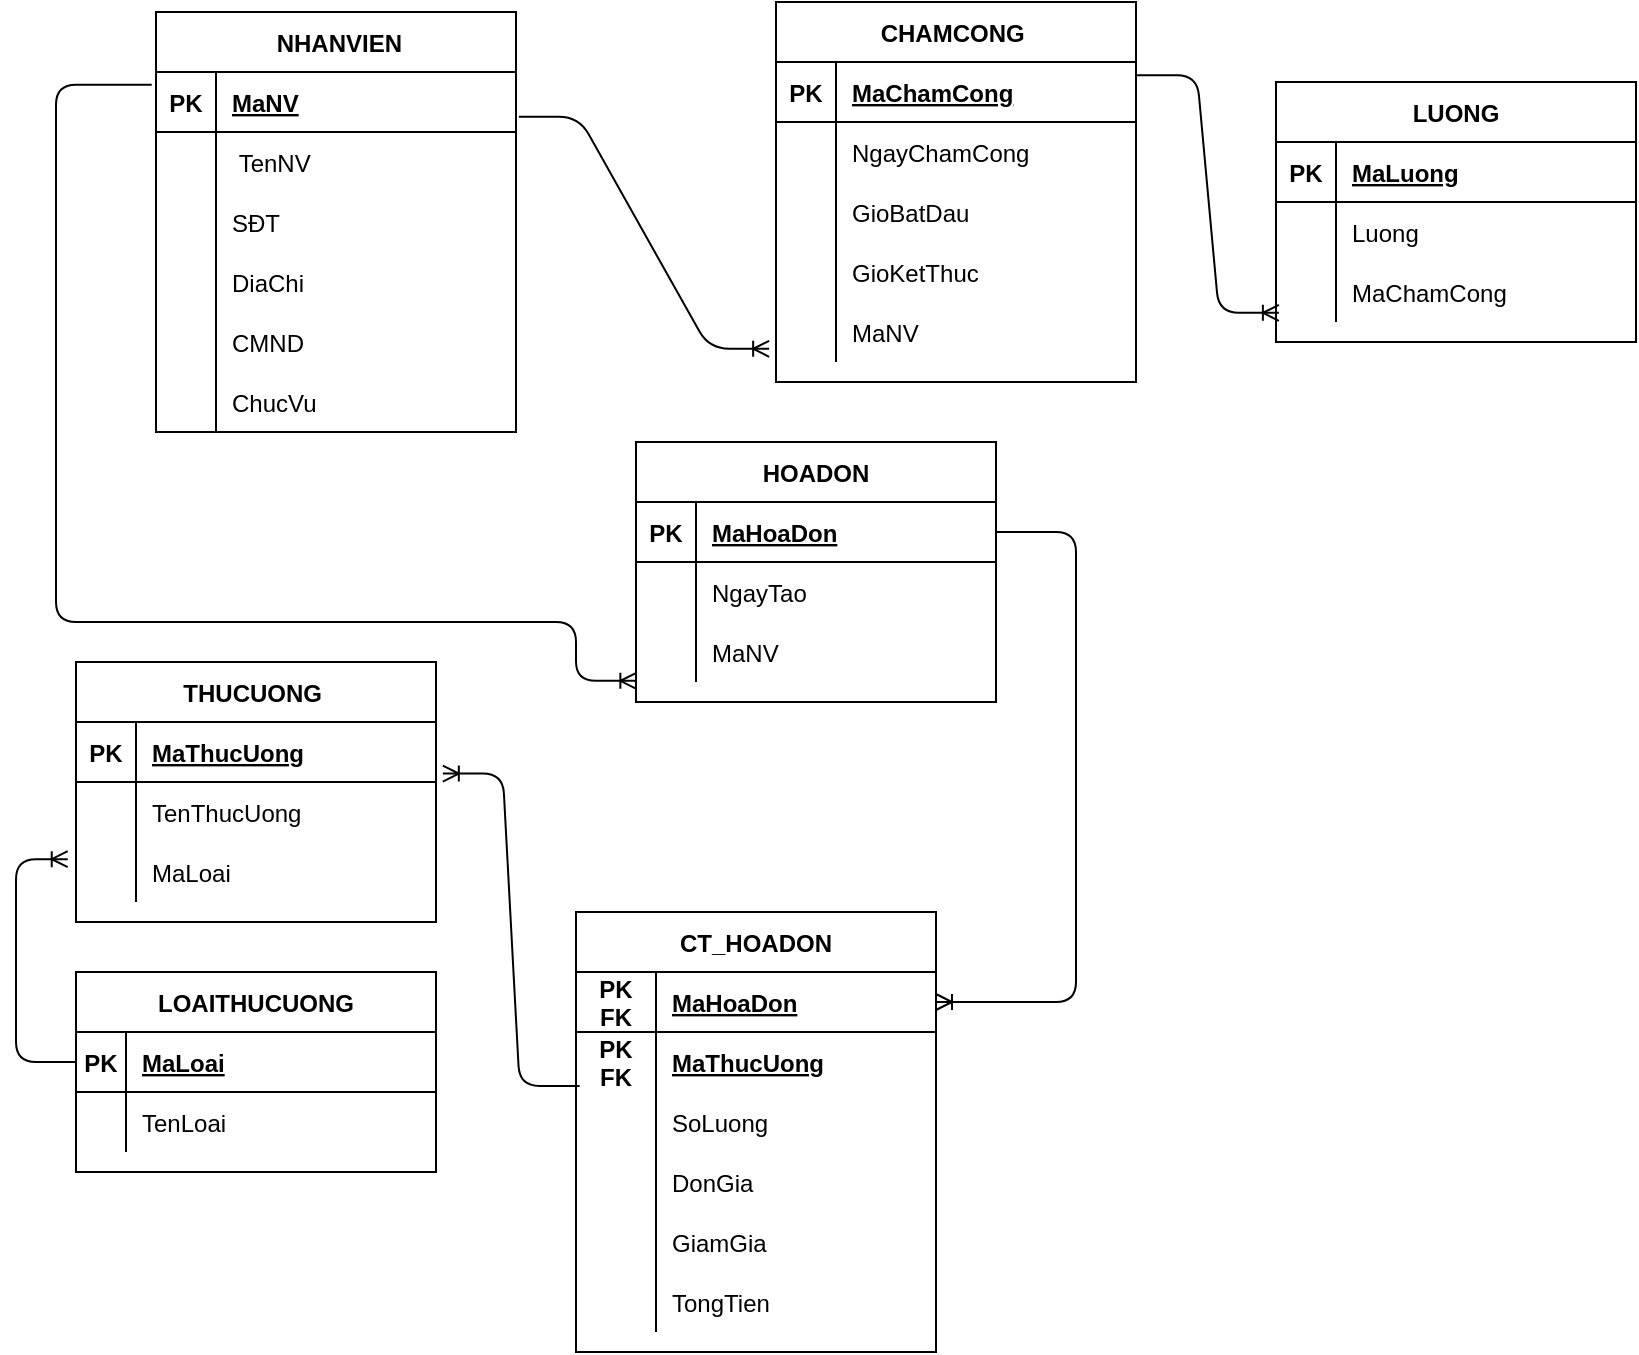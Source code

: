 <mxfile version="13.10.4" type="github">
  <diagram id="uDpSl2iS2dn2dlAz82yV" name="Page-1">
    <mxGraphModel dx="1037" dy="620" grid="1" gridSize="10" guides="1" tooltips="1" connect="1" arrows="1" fold="1" page="1" pageScale="1" pageWidth="3300" pageHeight="4681" math="0" shadow="0">
      <root>
        <mxCell id="0" />
        <mxCell id="1" parent="0" />
        <mxCell id="aDUZSYhH7ddSNmE2YDn7-1" value=" NHANVIEN" style="shape=table;startSize=30;container=1;collapsible=1;childLayout=tableLayout;fixedRows=1;rowLines=0;fontStyle=1;align=center;resizeLast=1;" parent="1" vertex="1">
          <mxGeometry x="90" y="65" width="180" height="210" as="geometry" />
        </mxCell>
        <mxCell id="aDUZSYhH7ddSNmE2YDn7-2" value="" style="shape=partialRectangle;collapsible=0;dropTarget=0;pointerEvents=0;fillColor=none;top=0;left=0;bottom=1;right=0;points=[[0,0.5],[1,0.5]];portConstraint=eastwest;" parent="aDUZSYhH7ddSNmE2YDn7-1" vertex="1">
          <mxGeometry y="30" width="180" height="30" as="geometry" />
        </mxCell>
        <mxCell id="aDUZSYhH7ddSNmE2YDn7-3" value="PK" style="shape=partialRectangle;connectable=0;fillColor=none;top=0;left=0;bottom=0;right=0;fontStyle=1;overflow=hidden;" parent="aDUZSYhH7ddSNmE2YDn7-2" vertex="1">
          <mxGeometry width="30" height="30" as="geometry" />
        </mxCell>
        <mxCell id="aDUZSYhH7ddSNmE2YDn7-4" value="MaNV" style="shape=partialRectangle;connectable=0;fillColor=none;top=0;left=0;bottom=0;right=0;align=left;spacingLeft=6;fontStyle=5;overflow=hidden;" parent="aDUZSYhH7ddSNmE2YDn7-2" vertex="1">
          <mxGeometry x="30" width="150" height="30" as="geometry" />
        </mxCell>
        <mxCell id="aDUZSYhH7ddSNmE2YDn7-5" value="" style="shape=partialRectangle;collapsible=0;dropTarget=0;pointerEvents=0;fillColor=none;top=0;left=0;bottom=0;right=0;points=[[0,0.5],[1,0.5]];portConstraint=eastwest;" parent="aDUZSYhH7ddSNmE2YDn7-1" vertex="1">
          <mxGeometry y="60" width="180" height="30" as="geometry" />
        </mxCell>
        <mxCell id="aDUZSYhH7ddSNmE2YDn7-6" value="" style="shape=partialRectangle;connectable=0;fillColor=none;top=0;left=0;bottom=0;right=0;editable=1;overflow=hidden;" parent="aDUZSYhH7ddSNmE2YDn7-5" vertex="1">
          <mxGeometry width="30" height="30" as="geometry" />
        </mxCell>
        <mxCell id="aDUZSYhH7ddSNmE2YDn7-7" value=" TenNV" style="shape=partialRectangle;connectable=0;fillColor=none;top=0;left=0;bottom=0;right=0;align=left;spacingLeft=6;overflow=hidden;" parent="aDUZSYhH7ddSNmE2YDn7-5" vertex="1">
          <mxGeometry x="30" width="150" height="30" as="geometry" />
        </mxCell>
        <mxCell id="aDUZSYhH7ddSNmE2YDn7-8" value="" style="shape=partialRectangle;collapsible=0;dropTarget=0;pointerEvents=0;fillColor=none;top=0;left=0;bottom=0;right=0;points=[[0,0.5],[1,0.5]];portConstraint=eastwest;" parent="aDUZSYhH7ddSNmE2YDn7-1" vertex="1">
          <mxGeometry y="90" width="180" height="30" as="geometry" />
        </mxCell>
        <mxCell id="aDUZSYhH7ddSNmE2YDn7-9" value="" style="shape=partialRectangle;connectable=0;fillColor=none;top=0;left=0;bottom=0;right=0;editable=1;overflow=hidden;" parent="aDUZSYhH7ddSNmE2YDn7-8" vertex="1">
          <mxGeometry width="30" height="30" as="geometry" />
        </mxCell>
        <mxCell id="aDUZSYhH7ddSNmE2YDn7-10" value="SĐT" style="shape=partialRectangle;connectable=0;fillColor=none;top=0;left=0;bottom=0;right=0;align=left;spacingLeft=6;overflow=hidden;" parent="aDUZSYhH7ddSNmE2YDn7-8" vertex="1">
          <mxGeometry x="30" width="150" height="30" as="geometry" />
        </mxCell>
        <mxCell id="aDUZSYhH7ddSNmE2YDn7-11" value="" style="shape=partialRectangle;collapsible=0;dropTarget=0;pointerEvents=0;fillColor=none;top=0;left=0;bottom=0;right=0;points=[[0,0.5],[1,0.5]];portConstraint=eastwest;" parent="aDUZSYhH7ddSNmE2YDn7-1" vertex="1">
          <mxGeometry y="120" width="180" height="30" as="geometry" />
        </mxCell>
        <mxCell id="aDUZSYhH7ddSNmE2YDn7-12" value="" style="shape=partialRectangle;connectable=0;fillColor=none;top=0;left=0;bottom=0;right=0;editable=1;overflow=hidden;" parent="aDUZSYhH7ddSNmE2YDn7-11" vertex="1">
          <mxGeometry width="30" height="30" as="geometry" />
        </mxCell>
        <mxCell id="aDUZSYhH7ddSNmE2YDn7-13" value="DiaChi" style="shape=partialRectangle;connectable=0;fillColor=none;top=0;left=0;bottom=0;right=0;align=left;spacingLeft=6;overflow=hidden;" parent="aDUZSYhH7ddSNmE2YDn7-11" vertex="1">
          <mxGeometry x="30" width="150" height="30" as="geometry" />
        </mxCell>
        <mxCell id="aDUZSYhH7ddSNmE2YDn7-14" value="" style="shape=partialRectangle;collapsible=0;dropTarget=0;pointerEvents=0;fillColor=none;top=0;left=0;bottom=0;right=0;points=[[0,0.5],[1,0.5]];portConstraint=eastwest;" parent="aDUZSYhH7ddSNmE2YDn7-1" vertex="1">
          <mxGeometry y="150" width="180" height="30" as="geometry" />
        </mxCell>
        <mxCell id="aDUZSYhH7ddSNmE2YDn7-15" value="" style="shape=partialRectangle;connectable=0;fillColor=none;top=0;left=0;bottom=0;right=0;editable=1;overflow=hidden;" parent="aDUZSYhH7ddSNmE2YDn7-14" vertex="1">
          <mxGeometry width="30" height="30" as="geometry" />
        </mxCell>
        <mxCell id="aDUZSYhH7ddSNmE2YDn7-16" value="CMND" style="shape=partialRectangle;connectable=0;fillColor=none;top=0;left=0;bottom=0;right=0;align=left;spacingLeft=6;overflow=hidden;" parent="aDUZSYhH7ddSNmE2YDn7-14" vertex="1">
          <mxGeometry x="30" width="150" height="30" as="geometry" />
        </mxCell>
        <mxCell id="4EVJ6XWkQOHEj6_WDCCG-1" value="" style="shape=partialRectangle;collapsible=0;dropTarget=0;pointerEvents=0;fillColor=none;top=0;left=0;bottom=0;right=0;points=[[0,0.5],[1,0.5]];portConstraint=eastwest;" parent="aDUZSYhH7ddSNmE2YDn7-1" vertex="1">
          <mxGeometry y="180" width="180" height="30" as="geometry" />
        </mxCell>
        <mxCell id="4EVJ6XWkQOHEj6_WDCCG-2" value="" style="shape=partialRectangle;connectable=0;fillColor=none;top=0;left=0;bottom=0;right=0;editable=1;overflow=hidden;" parent="4EVJ6XWkQOHEj6_WDCCG-1" vertex="1">
          <mxGeometry width="30" height="30" as="geometry" />
        </mxCell>
        <mxCell id="4EVJ6XWkQOHEj6_WDCCG-3" value="ChucVu" style="shape=partialRectangle;connectable=0;fillColor=none;top=0;left=0;bottom=0;right=0;align=left;spacingLeft=6;overflow=hidden;" parent="4EVJ6XWkQOHEj6_WDCCG-1" vertex="1">
          <mxGeometry x="30" width="150" height="30" as="geometry" />
        </mxCell>
        <mxCell id="aDUZSYhH7ddSNmE2YDn7-32" value="CHAMCONG " style="shape=table;startSize=30;container=1;collapsible=1;childLayout=tableLayout;fixedRows=1;rowLines=0;fontStyle=1;align=center;resizeLast=1;" parent="1" vertex="1">
          <mxGeometry x="400" y="60" width="180" height="190" as="geometry" />
        </mxCell>
        <mxCell id="aDUZSYhH7ddSNmE2YDn7-33" value="" style="shape=partialRectangle;collapsible=0;dropTarget=0;pointerEvents=0;fillColor=none;top=0;left=0;bottom=1;right=0;points=[[0,0.5],[1,0.5]];portConstraint=eastwest;" parent="aDUZSYhH7ddSNmE2YDn7-32" vertex="1">
          <mxGeometry y="30" width="180" height="30" as="geometry" />
        </mxCell>
        <mxCell id="aDUZSYhH7ddSNmE2YDn7-34" value="PK" style="shape=partialRectangle;connectable=0;fillColor=none;top=0;left=0;bottom=0;right=0;fontStyle=1;overflow=hidden;" parent="aDUZSYhH7ddSNmE2YDn7-33" vertex="1">
          <mxGeometry width="30" height="30" as="geometry" />
        </mxCell>
        <mxCell id="aDUZSYhH7ddSNmE2YDn7-35" value="MaChamCong" style="shape=partialRectangle;connectable=0;fillColor=none;top=0;left=0;bottom=0;right=0;align=left;spacingLeft=6;fontStyle=5;overflow=hidden;" parent="aDUZSYhH7ddSNmE2YDn7-33" vertex="1">
          <mxGeometry x="30" width="150" height="30" as="geometry" />
        </mxCell>
        <mxCell id="aDUZSYhH7ddSNmE2YDn7-36" value="" style="shape=partialRectangle;collapsible=0;dropTarget=0;pointerEvents=0;fillColor=none;top=0;left=0;bottom=0;right=0;points=[[0,0.5],[1,0.5]];portConstraint=eastwest;" parent="aDUZSYhH7ddSNmE2YDn7-32" vertex="1">
          <mxGeometry y="60" width="180" height="30" as="geometry" />
        </mxCell>
        <mxCell id="aDUZSYhH7ddSNmE2YDn7-37" value="" style="shape=partialRectangle;connectable=0;fillColor=none;top=0;left=0;bottom=0;right=0;editable=1;overflow=hidden;" parent="aDUZSYhH7ddSNmE2YDn7-36" vertex="1">
          <mxGeometry width="30" height="30" as="geometry" />
        </mxCell>
        <mxCell id="aDUZSYhH7ddSNmE2YDn7-38" value="NgayChamCong" style="shape=partialRectangle;connectable=0;fillColor=none;top=0;left=0;bottom=0;right=0;align=left;spacingLeft=6;overflow=hidden;" parent="aDUZSYhH7ddSNmE2YDn7-36" vertex="1">
          <mxGeometry x="30" width="150" height="30" as="geometry" />
        </mxCell>
        <mxCell id="aDUZSYhH7ddSNmE2YDn7-39" value="" style="shape=partialRectangle;collapsible=0;dropTarget=0;pointerEvents=0;fillColor=none;top=0;left=0;bottom=0;right=0;points=[[0,0.5],[1,0.5]];portConstraint=eastwest;" parent="aDUZSYhH7ddSNmE2YDn7-32" vertex="1">
          <mxGeometry y="90" width="180" height="30" as="geometry" />
        </mxCell>
        <mxCell id="aDUZSYhH7ddSNmE2YDn7-40" value="" style="shape=partialRectangle;connectable=0;fillColor=none;top=0;left=0;bottom=0;right=0;editable=1;overflow=hidden;" parent="aDUZSYhH7ddSNmE2YDn7-39" vertex="1">
          <mxGeometry width="30" height="30" as="geometry" />
        </mxCell>
        <mxCell id="aDUZSYhH7ddSNmE2YDn7-41" value="GioBatDau" style="shape=partialRectangle;connectable=0;fillColor=none;top=0;left=0;bottom=0;right=0;align=left;spacingLeft=6;overflow=hidden;" parent="aDUZSYhH7ddSNmE2YDn7-39" vertex="1">
          <mxGeometry x="30" width="150" height="30" as="geometry" />
        </mxCell>
        <mxCell id="aDUZSYhH7ddSNmE2YDn7-42" value="" style="shape=partialRectangle;collapsible=0;dropTarget=0;pointerEvents=0;fillColor=none;top=0;left=0;bottom=0;right=0;points=[[0,0.5],[1,0.5]];portConstraint=eastwest;" parent="aDUZSYhH7ddSNmE2YDn7-32" vertex="1">
          <mxGeometry y="120" width="180" height="30" as="geometry" />
        </mxCell>
        <mxCell id="aDUZSYhH7ddSNmE2YDn7-43" value="" style="shape=partialRectangle;connectable=0;fillColor=none;top=0;left=0;bottom=0;right=0;editable=1;overflow=hidden;" parent="aDUZSYhH7ddSNmE2YDn7-42" vertex="1">
          <mxGeometry width="30" height="30" as="geometry" />
        </mxCell>
        <mxCell id="aDUZSYhH7ddSNmE2YDn7-44" value="GioKetThuc" style="shape=partialRectangle;connectable=0;fillColor=none;top=0;left=0;bottom=0;right=0;align=left;spacingLeft=6;overflow=hidden;" parent="aDUZSYhH7ddSNmE2YDn7-42" vertex="1">
          <mxGeometry x="30" width="150" height="30" as="geometry" />
        </mxCell>
        <mxCell id="aDUZSYhH7ddSNmE2YDn7-58" value="" style="shape=partialRectangle;collapsible=0;dropTarget=0;pointerEvents=0;fillColor=none;top=0;left=0;bottom=0;right=0;points=[[0,0.5],[1,0.5]];portConstraint=eastwest;" parent="aDUZSYhH7ddSNmE2YDn7-32" vertex="1">
          <mxGeometry y="150" width="180" height="30" as="geometry" />
        </mxCell>
        <mxCell id="aDUZSYhH7ddSNmE2YDn7-59" value="" style="shape=partialRectangle;connectable=0;fillColor=none;top=0;left=0;bottom=0;right=0;editable=1;overflow=hidden;" parent="aDUZSYhH7ddSNmE2YDn7-58" vertex="1">
          <mxGeometry width="30" height="30" as="geometry" />
        </mxCell>
        <mxCell id="aDUZSYhH7ddSNmE2YDn7-60" value="MaNV" style="shape=partialRectangle;connectable=0;fillColor=none;top=0;left=0;bottom=0;right=0;align=left;spacingLeft=6;overflow=hidden;" parent="aDUZSYhH7ddSNmE2YDn7-58" vertex="1">
          <mxGeometry x="30" width="150" height="30" as="geometry" />
        </mxCell>
        <mxCell id="aDUZSYhH7ddSNmE2YDn7-45" value="LUONG" style="shape=table;startSize=30;container=1;collapsible=1;childLayout=tableLayout;fixedRows=1;rowLines=0;fontStyle=1;align=center;resizeLast=1;" parent="1" vertex="1">
          <mxGeometry x="650" y="100" width="180" height="130" as="geometry" />
        </mxCell>
        <mxCell id="aDUZSYhH7ddSNmE2YDn7-46" value="" style="shape=partialRectangle;collapsible=0;dropTarget=0;pointerEvents=0;fillColor=none;top=0;left=0;bottom=1;right=0;points=[[0,0.5],[1,0.5]];portConstraint=eastwest;" parent="aDUZSYhH7ddSNmE2YDn7-45" vertex="1">
          <mxGeometry y="30" width="180" height="30" as="geometry" />
        </mxCell>
        <mxCell id="aDUZSYhH7ddSNmE2YDn7-47" value="PK" style="shape=partialRectangle;connectable=0;fillColor=none;top=0;left=0;bottom=0;right=0;fontStyle=1;overflow=hidden;" parent="aDUZSYhH7ddSNmE2YDn7-46" vertex="1">
          <mxGeometry width="30" height="30" as="geometry" />
        </mxCell>
        <mxCell id="aDUZSYhH7ddSNmE2YDn7-48" value="MaLuong" style="shape=partialRectangle;connectable=0;fillColor=none;top=0;left=0;bottom=0;right=0;align=left;spacingLeft=6;fontStyle=5;overflow=hidden;" parent="aDUZSYhH7ddSNmE2YDn7-46" vertex="1">
          <mxGeometry x="30" width="150" height="30" as="geometry" />
        </mxCell>
        <mxCell id="aDUZSYhH7ddSNmE2YDn7-49" value="" style="shape=partialRectangle;collapsible=0;dropTarget=0;pointerEvents=0;fillColor=none;top=0;left=0;bottom=0;right=0;points=[[0,0.5],[1,0.5]];portConstraint=eastwest;" parent="aDUZSYhH7ddSNmE2YDn7-45" vertex="1">
          <mxGeometry y="60" width="180" height="30" as="geometry" />
        </mxCell>
        <mxCell id="aDUZSYhH7ddSNmE2YDn7-50" value="" style="shape=partialRectangle;connectable=0;fillColor=none;top=0;left=0;bottom=0;right=0;editable=1;overflow=hidden;" parent="aDUZSYhH7ddSNmE2YDn7-49" vertex="1">
          <mxGeometry width="30" height="30" as="geometry" />
        </mxCell>
        <mxCell id="aDUZSYhH7ddSNmE2YDn7-51" value="Luong" style="shape=partialRectangle;connectable=0;fillColor=none;top=0;left=0;bottom=0;right=0;align=left;spacingLeft=6;overflow=hidden;" parent="aDUZSYhH7ddSNmE2YDn7-49" vertex="1">
          <mxGeometry x="30" width="150" height="30" as="geometry" />
        </mxCell>
        <mxCell id="aDUZSYhH7ddSNmE2YDn7-52" value="" style="shape=partialRectangle;collapsible=0;dropTarget=0;pointerEvents=0;fillColor=none;top=0;left=0;bottom=0;right=0;points=[[0,0.5],[1,0.5]];portConstraint=eastwest;" parent="aDUZSYhH7ddSNmE2YDn7-45" vertex="1">
          <mxGeometry y="90" width="180" height="30" as="geometry" />
        </mxCell>
        <mxCell id="aDUZSYhH7ddSNmE2YDn7-53" value="" style="shape=partialRectangle;connectable=0;fillColor=none;top=0;left=0;bottom=0;right=0;editable=1;overflow=hidden;" parent="aDUZSYhH7ddSNmE2YDn7-52" vertex="1">
          <mxGeometry width="30" height="30" as="geometry" />
        </mxCell>
        <mxCell id="aDUZSYhH7ddSNmE2YDn7-54" value="MaChamCong" style="shape=partialRectangle;connectable=0;fillColor=none;top=0;left=0;bottom=0;right=0;align=left;spacingLeft=6;overflow=hidden;" parent="aDUZSYhH7ddSNmE2YDn7-52" vertex="1">
          <mxGeometry x="30" width="150" height="30" as="geometry" />
        </mxCell>
        <mxCell id="aDUZSYhH7ddSNmE2YDn7-61" value="THUCUONG " style="shape=table;startSize=30;container=1;collapsible=1;childLayout=tableLayout;fixedRows=1;rowLines=0;fontStyle=1;align=center;resizeLast=1;" parent="1" vertex="1">
          <mxGeometry x="50" y="390" width="180" height="130" as="geometry" />
        </mxCell>
        <mxCell id="aDUZSYhH7ddSNmE2YDn7-62" value="" style="shape=partialRectangle;collapsible=0;dropTarget=0;pointerEvents=0;fillColor=none;top=0;left=0;bottom=1;right=0;points=[[0,0.5],[1,0.5]];portConstraint=eastwest;" parent="aDUZSYhH7ddSNmE2YDn7-61" vertex="1">
          <mxGeometry y="30" width="180" height="30" as="geometry" />
        </mxCell>
        <mxCell id="aDUZSYhH7ddSNmE2YDn7-63" value="PK" style="shape=partialRectangle;connectable=0;fillColor=none;top=0;left=0;bottom=0;right=0;fontStyle=1;overflow=hidden;" parent="aDUZSYhH7ddSNmE2YDn7-62" vertex="1">
          <mxGeometry width="30" height="30" as="geometry" />
        </mxCell>
        <mxCell id="aDUZSYhH7ddSNmE2YDn7-64" value="MaThucUong" style="shape=partialRectangle;connectable=0;fillColor=none;top=0;left=0;bottom=0;right=0;align=left;spacingLeft=6;fontStyle=5;overflow=hidden;" parent="aDUZSYhH7ddSNmE2YDn7-62" vertex="1">
          <mxGeometry x="30" width="150" height="30" as="geometry" />
        </mxCell>
        <mxCell id="aDUZSYhH7ddSNmE2YDn7-65" value="" style="shape=partialRectangle;collapsible=0;dropTarget=0;pointerEvents=0;fillColor=none;top=0;left=0;bottom=0;right=0;points=[[0,0.5],[1,0.5]];portConstraint=eastwest;" parent="aDUZSYhH7ddSNmE2YDn7-61" vertex="1">
          <mxGeometry y="60" width="180" height="30" as="geometry" />
        </mxCell>
        <mxCell id="aDUZSYhH7ddSNmE2YDn7-66" value="" style="shape=partialRectangle;connectable=0;fillColor=none;top=0;left=0;bottom=0;right=0;editable=1;overflow=hidden;" parent="aDUZSYhH7ddSNmE2YDn7-65" vertex="1">
          <mxGeometry width="30" height="30" as="geometry" />
        </mxCell>
        <mxCell id="aDUZSYhH7ddSNmE2YDn7-67" value="TenThucUong" style="shape=partialRectangle;connectable=0;fillColor=none;top=0;left=0;bottom=0;right=0;align=left;spacingLeft=6;overflow=hidden;" parent="aDUZSYhH7ddSNmE2YDn7-65" vertex="1">
          <mxGeometry x="30" width="150" height="30" as="geometry" />
        </mxCell>
        <mxCell id="aDUZSYhH7ddSNmE2YDn7-68" value="" style="shape=partialRectangle;collapsible=0;dropTarget=0;pointerEvents=0;fillColor=none;top=0;left=0;bottom=0;right=0;points=[[0,0.5],[1,0.5]];portConstraint=eastwest;" parent="aDUZSYhH7ddSNmE2YDn7-61" vertex="1">
          <mxGeometry y="90" width="180" height="30" as="geometry" />
        </mxCell>
        <mxCell id="aDUZSYhH7ddSNmE2YDn7-69" value="" style="shape=partialRectangle;connectable=0;fillColor=none;top=0;left=0;bottom=0;right=0;editable=1;overflow=hidden;" parent="aDUZSYhH7ddSNmE2YDn7-68" vertex="1">
          <mxGeometry width="30" height="30" as="geometry" />
        </mxCell>
        <mxCell id="aDUZSYhH7ddSNmE2YDn7-70" value="MaLoai" style="shape=partialRectangle;connectable=0;fillColor=none;top=0;left=0;bottom=0;right=0;align=left;spacingLeft=6;overflow=hidden;" parent="aDUZSYhH7ddSNmE2YDn7-68" vertex="1">
          <mxGeometry x="30" width="150" height="30" as="geometry" />
        </mxCell>
        <mxCell id="aDUZSYhH7ddSNmE2YDn7-74" value="CT_HOADON" style="shape=table;startSize=30;container=1;collapsible=1;childLayout=tableLayout;fixedRows=1;rowLines=0;fontStyle=1;align=center;resizeLast=1;" parent="1" vertex="1">
          <mxGeometry x="300" y="515" width="180" height="220" as="geometry" />
        </mxCell>
        <mxCell id="aDUZSYhH7ddSNmE2YDn7-75" value="" style="shape=partialRectangle;collapsible=0;dropTarget=0;pointerEvents=0;fillColor=none;top=0;left=0;bottom=1;right=0;points=[[0,0.5],[1,0.5]];portConstraint=eastwest;" parent="aDUZSYhH7ddSNmE2YDn7-74" vertex="1">
          <mxGeometry y="30" width="180" height="30" as="geometry" />
        </mxCell>
        <mxCell id="aDUZSYhH7ddSNmE2YDn7-76" value="PK&#xa;FK" style="shape=partialRectangle;connectable=0;fillColor=none;top=0;left=0;bottom=0;right=0;fontStyle=1;overflow=hidden;" parent="aDUZSYhH7ddSNmE2YDn7-75" vertex="1">
          <mxGeometry width="40" height="30" as="geometry" />
        </mxCell>
        <mxCell id="aDUZSYhH7ddSNmE2YDn7-77" value="MaHoaDon" style="shape=partialRectangle;connectable=0;fillColor=none;top=0;left=0;bottom=0;right=0;align=left;spacingLeft=6;fontStyle=5;overflow=hidden;" parent="aDUZSYhH7ddSNmE2YDn7-75" vertex="1">
          <mxGeometry x="40" width="140" height="30" as="geometry" />
        </mxCell>
        <mxCell id="aDUZSYhH7ddSNmE2YDn7-78" value="" style="shape=partialRectangle;collapsible=0;dropTarget=0;pointerEvents=0;fillColor=none;top=0;left=0;bottom=0;right=0;points=[[0,0.5],[1,0.5]];portConstraint=eastwest;" parent="aDUZSYhH7ddSNmE2YDn7-74" vertex="1">
          <mxGeometry y="60" width="180" height="30" as="geometry" />
        </mxCell>
        <mxCell id="aDUZSYhH7ddSNmE2YDn7-79" value="PK&#xa;FK" style="shape=partialRectangle;connectable=0;fillColor=none;top=0;left=0;bottom=0;right=0;editable=1;overflow=hidden;fontStyle=1" parent="aDUZSYhH7ddSNmE2YDn7-78" vertex="1">
          <mxGeometry width="40" height="30" as="geometry" />
        </mxCell>
        <mxCell id="aDUZSYhH7ddSNmE2YDn7-80" value="MaThucUong" style="shape=partialRectangle;connectable=0;fillColor=none;top=0;left=0;bottom=0;right=0;align=left;spacingLeft=6;overflow=hidden;fontStyle=5" parent="aDUZSYhH7ddSNmE2YDn7-78" vertex="1">
          <mxGeometry x="40" width="140" height="30" as="geometry" />
        </mxCell>
        <mxCell id="aDUZSYhH7ddSNmE2YDn7-81" value="" style="shape=partialRectangle;collapsible=0;dropTarget=0;pointerEvents=0;fillColor=none;top=0;left=0;bottom=0;right=0;points=[[0,0.5],[1,0.5]];portConstraint=eastwest;" parent="aDUZSYhH7ddSNmE2YDn7-74" vertex="1">
          <mxGeometry y="90" width="180" height="30" as="geometry" />
        </mxCell>
        <mxCell id="aDUZSYhH7ddSNmE2YDn7-82" value="" style="shape=partialRectangle;connectable=0;fillColor=none;top=0;left=0;bottom=0;right=0;editable=1;overflow=hidden;" parent="aDUZSYhH7ddSNmE2YDn7-81" vertex="1">
          <mxGeometry width="40" height="30" as="geometry" />
        </mxCell>
        <mxCell id="aDUZSYhH7ddSNmE2YDn7-83" value="SoLuong" style="shape=partialRectangle;connectable=0;fillColor=none;top=0;left=0;bottom=0;right=0;align=left;spacingLeft=6;overflow=hidden;" parent="aDUZSYhH7ddSNmE2YDn7-81" vertex="1">
          <mxGeometry x="40" width="140" height="30" as="geometry" />
        </mxCell>
        <mxCell id="aDUZSYhH7ddSNmE2YDn7-84" value="" style="shape=partialRectangle;collapsible=0;dropTarget=0;pointerEvents=0;fillColor=none;top=0;left=0;bottom=0;right=0;points=[[0,0.5],[1,0.5]];portConstraint=eastwest;" parent="aDUZSYhH7ddSNmE2YDn7-74" vertex="1">
          <mxGeometry y="120" width="180" height="30" as="geometry" />
        </mxCell>
        <mxCell id="aDUZSYhH7ddSNmE2YDn7-85" value="" style="shape=partialRectangle;connectable=0;fillColor=none;top=0;left=0;bottom=0;right=0;editable=1;overflow=hidden;" parent="aDUZSYhH7ddSNmE2YDn7-84" vertex="1">
          <mxGeometry width="40" height="30" as="geometry" />
        </mxCell>
        <mxCell id="aDUZSYhH7ddSNmE2YDn7-86" value="DonGia" style="shape=partialRectangle;connectable=0;fillColor=none;top=0;left=0;bottom=0;right=0;align=left;spacingLeft=6;overflow=hidden;" parent="aDUZSYhH7ddSNmE2YDn7-84" vertex="1">
          <mxGeometry x="40" width="140" height="30" as="geometry" />
        </mxCell>
        <mxCell id="gX4O2QB0u56JtZfvwjHF-1" value="" style="shape=partialRectangle;collapsible=0;dropTarget=0;pointerEvents=0;fillColor=none;top=0;left=0;bottom=0;right=0;points=[[0,0.5],[1,0.5]];portConstraint=eastwest;" vertex="1" parent="aDUZSYhH7ddSNmE2YDn7-74">
          <mxGeometry y="150" width="180" height="30" as="geometry" />
        </mxCell>
        <mxCell id="gX4O2QB0u56JtZfvwjHF-2" value="" style="shape=partialRectangle;connectable=0;fillColor=none;top=0;left=0;bottom=0;right=0;editable=1;overflow=hidden;" vertex="1" parent="gX4O2QB0u56JtZfvwjHF-1">
          <mxGeometry width="40" height="30" as="geometry" />
        </mxCell>
        <mxCell id="gX4O2QB0u56JtZfvwjHF-3" value="GiamGia" style="shape=partialRectangle;connectable=0;fillColor=none;top=0;left=0;bottom=0;right=0;align=left;spacingLeft=6;overflow=hidden;" vertex="1" parent="gX4O2QB0u56JtZfvwjHF-1">
          <mxGeometry x="40" width="140" height="30" as="geometry" />
        </mxCell>
        <mxCell id="gX4O2QB0u56JtZfvwjHF-4" value="" style="shape=partialRectangle;collapsible=0;dropTarget=0;pointerEvents=0;fillColor=none;top=0;left=0;bottom=0;right=0;points=[[0,0.5],[1,0.5]];portConstraint=eastwest;" vertex="1" parent="aDUZSYhH7ddSNmE2YDn7-74">
          <mxGeometry y="180" width="180" height="30" as="geometry" />
        </mxCell>
        <mxCell id="gX4O2QB0u56JtZfvwjHF-5" value="" style="shape=partialRectangle;connectable=0;fillColor=none;top=0;left=0;bottom=0;right=0;editable=1;overflow=hidden;" vertex="1" parent="gX4O2QB0u56JtZfvwjHF-4">
          <mxGeometry width="40" height="30" as="geometry" />
        </mxCell>
        <mxCell id="gX4O2QB0u56JtZfvwjHF-6" value="TongTien" style="shape=partialRectangle;connectable=0;fillColor=none;top=0;left=0;bottom=0;right=0;align=left;spacingLeft=6;overflow=hidden;" vertex="1" parent="gX4O2QB0u56JtZfvwjHF-4">
          <mxGeometry x="40" width="140" height="30" as="geometry" />
        </mxCell>
        <mxCell id="aDUZSYhH7ddSNmE2YDn7-87" value="HOADON" style="shape=table;startSize=30;container=1;collapsible=1;childLayout=tableLayout;fixedRows=1;rowLines=0;fontStyle=1;align=center;resizeLast=1;" parent="1" vertex="1">
          <mxGeometry x="330" y="280" width="180" height="130" as="geometry" />
        </mxCell>
        <mxCell id="aDUZSYhH7ddSNmE2YDn7-88" value="" style="shape=partialRectangle;collapsible=0;dropTarget=0;pointerEvents=0;fillColor=none;top=0;left=0;bottom=1;right=0;points=[[0,0.5],[1,0.5]];portConstraint=eastwest;" parent="aDUZSYhH7ddSNmE2YDn7-87" vertex="1">
          <mxGeometry y="30" width="180" height="30" as="geometry" />
        </mxCell>
        <mxCell id="aDUZSYhH7ddSNmE2YDn7-89" value="PK" style="shape=partialRectangle;connectable=0;fillColor=none;top=0;left=0;bottom=0;right=0;fontStyle=1;overflow=hidden;" parent="aDUZSYhH7ddSNmE2YDn7-88" vertex="1">
          <mxGeometry width="30" height="30" as="geometry" />
        </mxCell>
        <mxCell id="aDUZSYhH7ddSNmE2YDn7-90" value="MaHoaDon" style="shape=partialRectangle;connectable=0;fillColor=none;top=0;left=0;bottom=0;right=0;align=left;spacingLeft=6;fontStyle=5;overflow=hidden;" parent="aDUZSYhH7ddSNmE2YDn7-88" vertex="1">
          <mxGeometry x="30" width="150" height="30" as="geometry" />
        </mxCell>
        <mxCell id="aDUZSYhH7ddSNmE2YDn7-91" value="" style="shape=partialRectangle;collapsible=0;dropTarget=0;pointerEvents=0;fillColor=none;top=0;left=0;bottom=0;right=0;points=[[0,0.5],[1,0.5]];portConstraint=eastwest;" parent="aDUZSYhH7ddSNmE2YDn7-87" vertex="1">
          <mxGeometry y="60" width="180" height="30" as="geometry" />
        </mxCell>
        <mxCell id="aDUZSYhH7ddSNmE2YDn7-92" value="" style="shape=partialRectangle;connectable=0;fillColor=none;top=0;left=0;bottom=0;right=0;editable=1;overflow=hidden;" parent="aDUZSYhH7ddSNmE2YDn7-91" vertex="1">
          <mxGeometry width="30" height="30" as="geometry" />
        </mxCell>
        <mxCell id="aDUZSYhH7ddSNmE2YDn7-93" value="NgayTao" style="shape=partialRectangle;connectable=0;fillColor=none;top=0;left=0;bottom=0;right=0;align=left;spacingLeft=6;overflow=hidden;" parent="aDUZSYhH7ddSNmE2YDn7-91" vertex="1">
          <mxGeometry x="30" width="150" height="30" as="geometry" />
        </mxCell>
        <mxCell id="aDUZSYhH7ddSNmE2YDn7-94" value="" style="shape=partialRectangle;collapsible=0;dropTarget=0;pointerEvents=0;fillColor=none;top=0;left=0;bottom=0;right=0;points=[[0,0.5],[1,0.5]];portConstraint=eastwest;" parent="aDUZSYhH7ddSNmE2YDn7-87" vertex="1">
          <mxGeometry y="90" width="180" height="30" as="geometry" />
        </mxCell>
        <mxCell id="aDUZSYhH7ddSNmE2YDn7-95" value="" style="shape=partialRectangle;connectable=0;fillColor=none;top=0;left=0;bottom=0;right=0;editable=1;overflow=hidden;" parent="aDUZSYhH7ddSNmE2YDn7-94" vertex="1">
          <mxGeometry width="30" height="30" as="geometry" />
        </mxCell>
        <mxCell id="aDUZSYhH7ddSNmE2YDn7-96" value="MaNV" style="shape=partialRectangle;connectable=0;fillColor=none;top=0;left=0;bottom=0;right=0;align=left;spacingLeft=6;overflow=hidden;" parent="aDUZSYhH7ddSNmE2YDn7-94" vertex="1">
          <mxGeometry x="30" width="150" height="30" as="geometry" />
        </mxCell>
        <mxCell id="aDUZSYhH7ddSNmE2YDn7-100" value="LOAITHUCUONG" style="shape=table;startSize=30;container=1;collapsible=1;childLayout=tableLayout;fixedRows=1;rowLines=0;fontStyle=1;align=center;resizeLast=1;" parent="1" vertex="1">
          <mxGeometry x="50" y="545" width="180" height="100" as="geometry" />
        </mxCell>
        <mxCell id="aDUZSYhH7ddSNmE2YDn7-101" value="" style="shape=partialRectangle;collapsible=0;dropTarget=0;pointerEvents=0;fillColor=none;top=0;left=0;bottom=1;right=0;points=[[0,0.5],[1,0.5]];portConstraint=eastwest;" parent="aDUZSYhH7ddSNmE2YDn7-100" vertex="1">
          <mxGeometry y="30" width="180" height="30" as="geometry" />
        </mxCell>
        <mxCell id="aDUZSYhH7ddSNmE2YDn7-102" value="PK" style="shape=partialRectangle;connectable=0;fillColor=none;top=0;left=0;bottom=0;right=0;fontStyle=1;overflow=hidden;" parent="aDUZSYhH7ddSNmE2YDn7-101" vertex="1">
          <mxGeometry width="25" height="30" as="geometry" />
        </mxCell>
        <mxCell id="aDUZSYhH7ddSNmE2YDn7-103" value="MaLoai" style="shape=partialRectangle;connectable=0;fillColor=none;top=0;left=0;bottom=0;right=0;align=left;spacingLeft=6;fontStyle=5;overflow=hidden;" parent="aDUZSYhH7ddSNmE2YDn7-101" vertex="1">
          <mxGeometry x="25" width="155" height="30" as="geometry" />
        </mxCell>
        <mxCell id="aDUZSYhH7ddSNmE2YDn7-104" value="" style="shape=partialRectangle;collapsible=0;dropTarget=0;pointerEvents=0;fillColor=none;top=0;left=0;bottom=0;right=0;points=[[0,0.5],[1,0.5]];portConstraint=eastwest;" parent="aDUZSYhH7ddSNmE2YDn7-100" vertex="1">
          <mxGeometry y="60" width="180" height="30" as="geometry" />
        </mxCell>
        <mxCell id="aDUZSYhH7ddSNmE2YDn7-105" value="" style="shape=partialRectangle;connectable=0;fillColor=none;top=0;left=0;bottom=0;right=0;editable=1;overflow=hidden;" parent="aDUZSYhH7ddSNmE2YDn7-104" vertex="1">
          <mxGeometry width="25" height="30" as="geometry" />
        </mxCell>
        <mxCell id="aDUZSYhH7ddSNmE2YDn7-106" value="TenLoai" style="shape=partialRectangle;connectable=0;fillColor=none;top=0;left=0;bottom=0;right=0;align=left;spacingLeft=6;overflow=hidden;" parent="aDUZSYhH7ddSNmE2YDn7-104" vertex="1">
          <mxGeometry x="25" width="155" height="30" as="geometry" />
        </mxCell>
        <mxCell id="aDUZSYhH7ddSNmE2YDn7-113" value="" style="edgeStyle=entityRelationEdgeStyle;fontSize=12;html=1;endArrow=ERoneToMany;entryX=-0.019;entryY=0.78;entryDx=0;entryDy=0;entryPerimeter=0;exitX=1.008;exitY=0.747;exitDx=0;exitDy=0;exitPerimeter=0;" parent="1" source="aDUZSYhH7ddSNmE2YDn7-2" target="aDUZSYhH7ddSNmE2YDn7-58" edge="1">
          <mxGeometry width="100" height="100" relative="1" as="geometry">
            <mxPoint x="310" y="110" as="sourcePoint" />
            <mxPoint x="410" y="10" as="targetPoint" />
          </mxGeometry>
        </mxCell>
        <mxCell id="aDUZSYhH7ddSNmE2YDn7-114" value="" style="edgeStyle=orthogonalEdgeStyle;fontSize=12;html=1;endArrow=ERoneToMany;entryX=-0.023;entryY=0.287;entryDx=0;entryDy=0;exitX=0;exitY=0.5;exitDx=0;exitDy=0;entryPerimeter=0;" parent="1" source="aDUZSYhH7ddSNmE2YDn7-101" target="aDUZSYhH7ddSNmE2YDn7-68" edge="1">
          <mxGeometry width="100" height="100" relative="1" as="geometry">
            <mxPoint x="335" y="590" as="sourcePoint" />
            <mxPoint x="435" y="490" as="targetPoint" />
            <Array as="points">
              <mxPoint x="20" y="590" />
              <mxPoint x="20" y="489" />
            </Array>
          </mxGeometry>
        </mxCell>
        <mxCell id="aDUZSYhH7ddSNmE2YDn7-115" value="" style="edgeStyle=entityRelationEdgeStyle;fontSize=12;html=1;endArrow=ERoneToMany;entryX=0.008;entryY=0.847;entryDx=0;entryDy=0;entryPerimeter=0;exitX=1.003;exitY=0.22;exitDx=0;exitDy=0;exitPerimeter=0;" parent="1" source="aDUZSYhH7ddSNmE2YDn7-33" target="aDUZSYhH7ddSNmE2YDn7-52" edge="1">
          <mxGeometry width="100" height="100" relative="1" as="geometry">
            <mxPoint x="580" y="110" as="sourcePoint" />
            <mxPoint x="680" y="10" as="targetPoint" />
          </mxGeometry>
        </mxCell>
        <mxCell id="aDUZSYhH7ddSNmE2YDn7-116" value="" style="edgeStyle=orthogonalEdgeStyle;fontSize=12;html=1;endArrow=ERoneToMany;exitX=1;exitY=0.5;exitDx=0;exitDy=0;entryX=1;entryY=0.5;entryDx=0;entryDy=0;" parent="1" source="aDUZSYhH7ddSNmE2YDn7-88" target="aDUZSYhH7ddSNmE2YDn7-75" edge="1">
          <mxGeometry width="100" height="100" relative="1" as="geometry">
            <mxPoint x="650" y="450" as="sourcePoint" />
            <mxPoint x="750" y="350" as="targetPoint" />
            <Array as="points">
              <mxPoint x="550" y="325" />
              <mxPoint x="550" y="560" />
            </Array>
          </mxGeometry>
        </mxCell>
        <mxCell id="aDUZSYhH7ddSNmE2YDn7-117" value="" style="edgeStyle=entityRelationEdgeStyle;fontSize=12;html=1;endArrow=ERoneToMany;entryX=1.019;entryY=0.86;entryDx=0;entryDy=0;entryPerimeter=0;exitX=0.01;exitY=0.9;exitDx=0;exitDy=0;exitPerimeter=0;" parent="1" source="aDUZSYhH7ddSNmE2YDn7-78" target="aDUZSYhH7ddSNmE2YDn7-62" edge="1">
          <mxGeometry width="100" height="100" relative="1" as="geometry">
            <mxPoint x="420" y="370" as="sourcePoint" />
            <mxPoint x="435" y="310" as="targetPoint" />
          </mxGeometry>
        </mxCell>
        <mxCell id="aDUZSYhH7ddSNmE2YDn7-118" value="" style="edgeStyle=orthogonalEdgeStyle;fontSize=12;html=1;endArrow=ERoneToMany;exitX=-0.012;exitY=0.213;exitDx=0;exitDy=0;exitPerimeter=0;entryX=0.001;entryY=0.98;entryDx=0;entryDy=0;entryPerimeter=0;" parent="1" source="aDUZSYhH7ddSNmE2YDn7-2" target="aDUZSYhH7ddSNmE2YDn7-94" edge="1">
          <mxGeometry width="100" height="100" relative="1" as="geometry">
            <mxPoint x="440" y="440" as="sourcePoint" />
            <mxPoint x="540" y="340" as="targetPoint" />
            <Array as="points">
              <mxPoint x="40" y="101" />
              <mxPoint x="40" y="370" />
              <mxPoint x="300" y="370" />
              <mxPoint x="300" y="399" />
            </Array>
          </mxGeometry>
        </mxCell>
      </root>
    </mxGraphModel>
  </diagram>
</mxfile>
